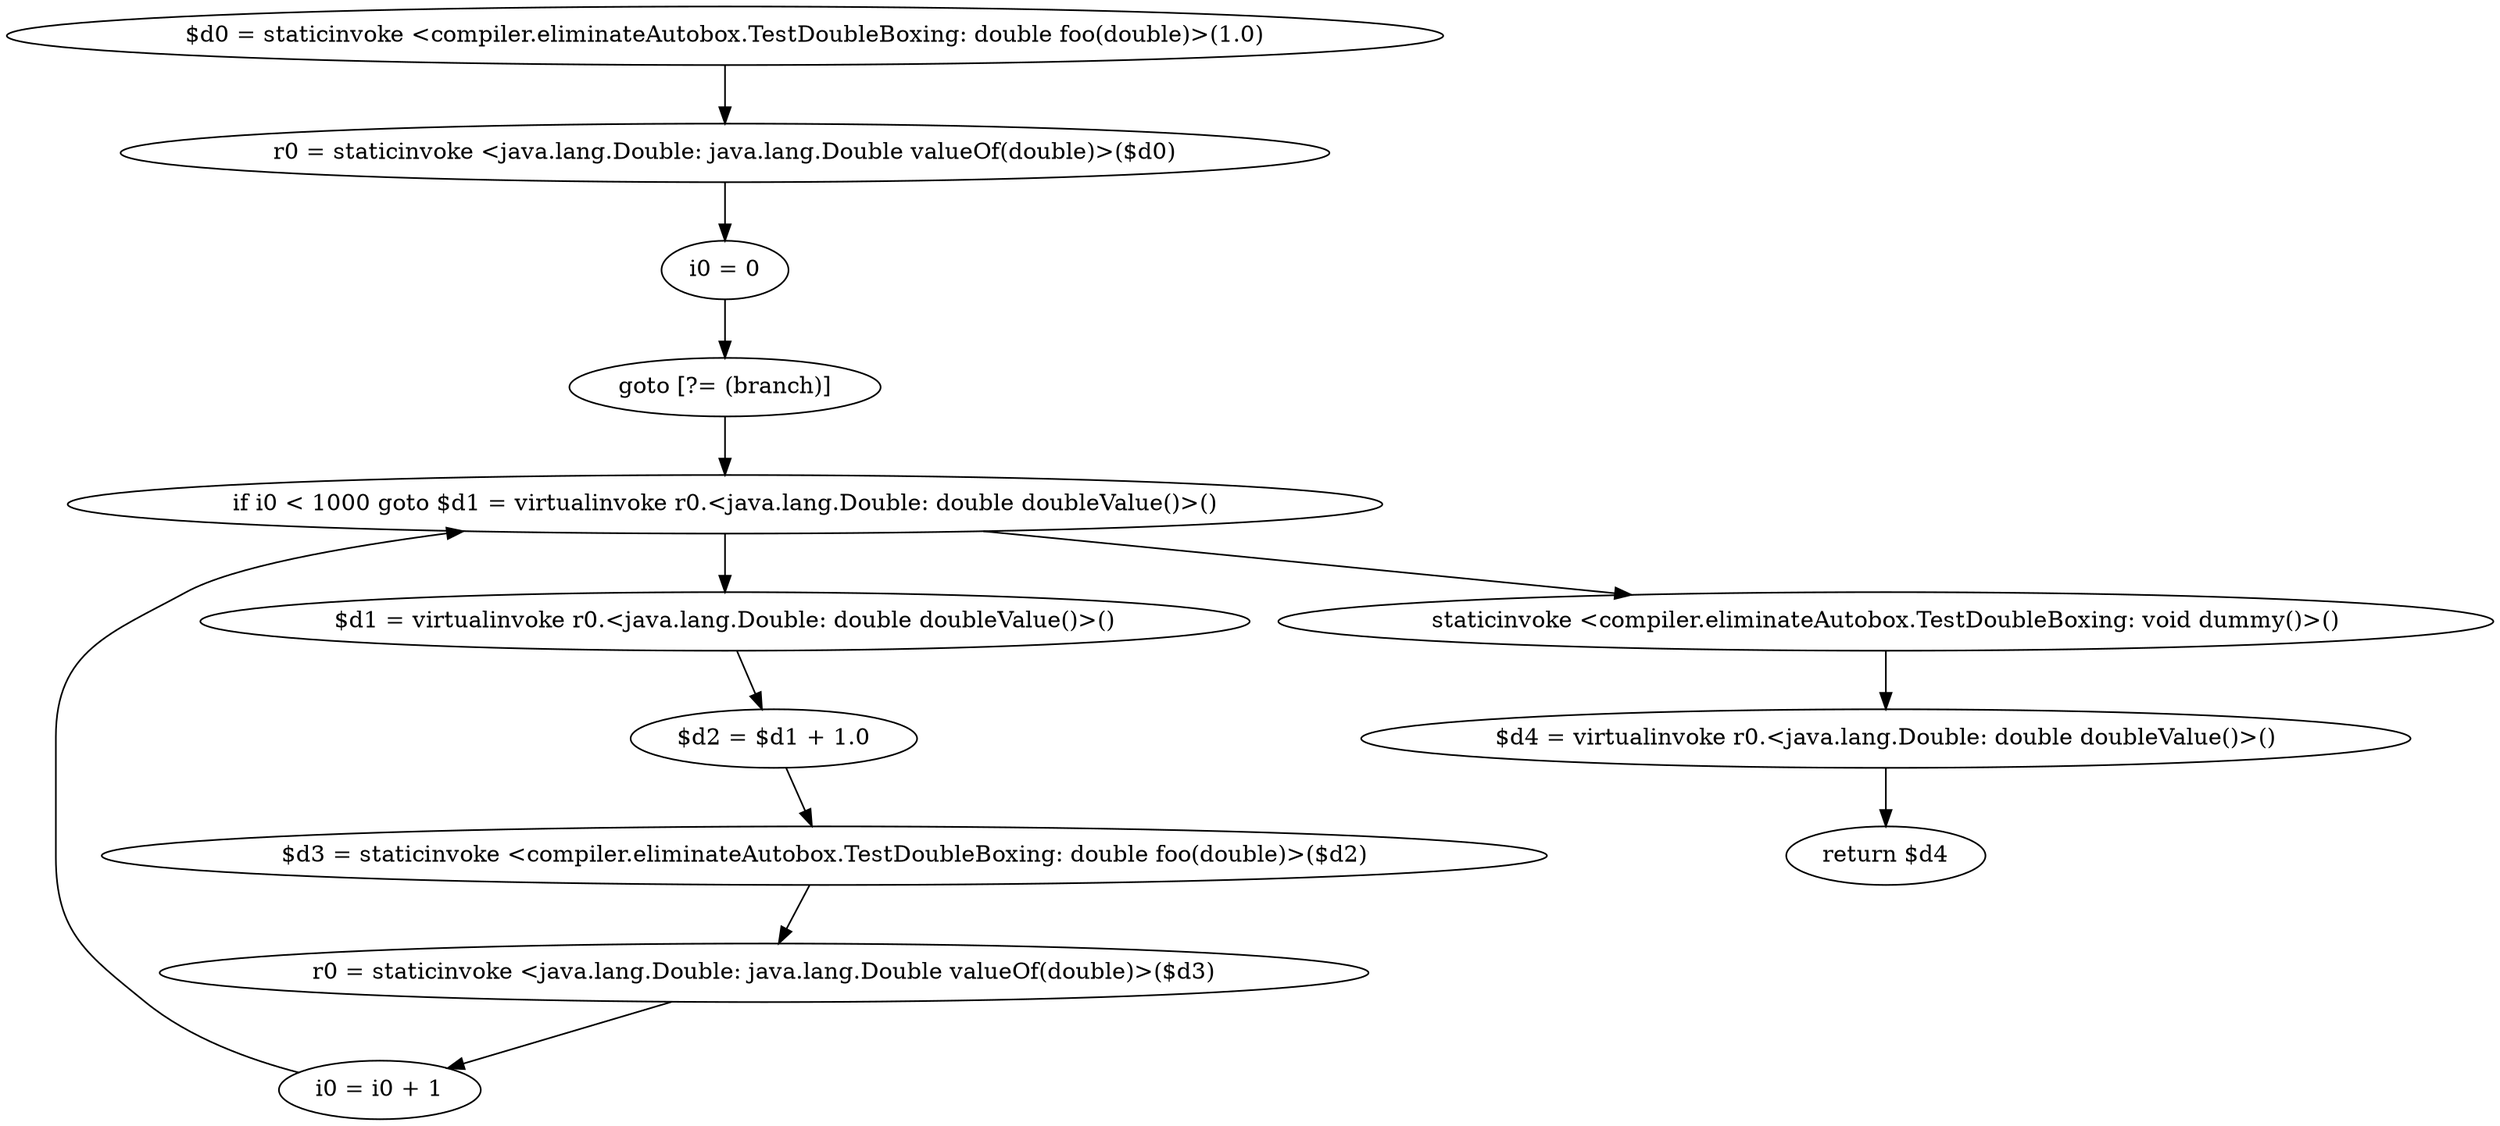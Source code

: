 digraph "unitGraph" {
    "$d0 = staticinvoke <compiler.eliminateAutobox.TestDoubleBoxing: double foo(double)>(1.0)"
    "r0 = staticinvoke <java.lang.Double: java.lang.Double valueOf(double)>($d0)"
    "i0 = 0"
    "goto [?= (branch)]"
    "$d1 = virtualinvoke r0.<java.lang.Double: double doubleValue()>()"
    "$d2 = $d1 + 1.0"
    "$d3 = staticinvoke <compiler.eliminateAutobox.TestDoubleBoxing: double foo(double)>($d2)"
    "r0 = staticinvoke <java.lang.Double: java.lang.Double valueOf(double)>($d3)"
    "i0 = i0 + 1"
    "if i0 < 1000 goto $d1 = virtualinvoke r0.<java.lang.Double: double doubleValue()>()"
    "staticinvoke <compiler.eliminateAutobox.TestDoubleBoxing: void dummy()>()"
    "$d4 = virtualinvoke r0.<java.lang.Double: double doubleValue()>()"
    "return $d4"
    "$d0 = staticinvoke <compiler.eliminateAutobox.TestDoubleBoxing: double foo(double)>(1.0)"->"r0 = staticinvoke <java.lang.Double: java.lang.Double valueOf(double)>($d0)";
    "r0 = staticinvoke <java.lang.Double: java.lang.Double valueOf(double)>($d0)"->"i0 = 0";
    "i0 = 0"->"goto [?= (branch)]";
    "goto [?= (branch)]"->"if i0 < 1000 goto $d1 = virtualinvoke r0.<java.lang.Double: double doubleValue()>()";
    "$d1 = virtualinvoke r0.<java.lang.Double: double doubleValue()>()"->"$d2 = $d1 + 1.0";
    "$d2 = $d1 + 1.0"->"$d3 = staticinvoke <compiler.eliminateAutobox.TestDoubleBoxing: double foo(double)>($d2)";
    "$d3 = staticinvoke <compiler.eliminateAutobox.TestDoubleBoxing: double foo(double)>($d2)"->"r0 = staticinvoke <java.lang.Double: java.lang.Double valueOf(double)>($d3)";
    "r0 = staticinvoke <java.lang.Double: java.lang.Double valueOf(double)>($d3)"->"i0 = i0 + 1";
    "i0 = i0 + 1"->"if i0 < 1000 goto $d1 = virtualinvoke r0.<java.lang.Double: double doubleValue()>()";
    "if i0 < 1000 goto $d1 = virtualinvoke r0.<java.lang.Double: double doubleValue()>()"->"staticinvoke <compiler.eliminateAutobox.TestDoubleBoxing: void dummy()>()";
    "if i0 < 1000 goto $d1 = virtualinvoke r0.<java.lang.Double: double doubleValue()>()"->"$d1 = virtualinvoke r0.<java.lang.Double: double doubleValue()>()";
    "staticinvoke <compiler.eliminateAutobox.TestDoubleBoxing: void dummy()>()"->"$d4 = virtualinvoke r0.<java.lang.Double: double doubleValue()>()";
    "$d4 = virtualinvoke r0.<java.lang.Double: double doubleValue()>()"->"return $d4";
}
